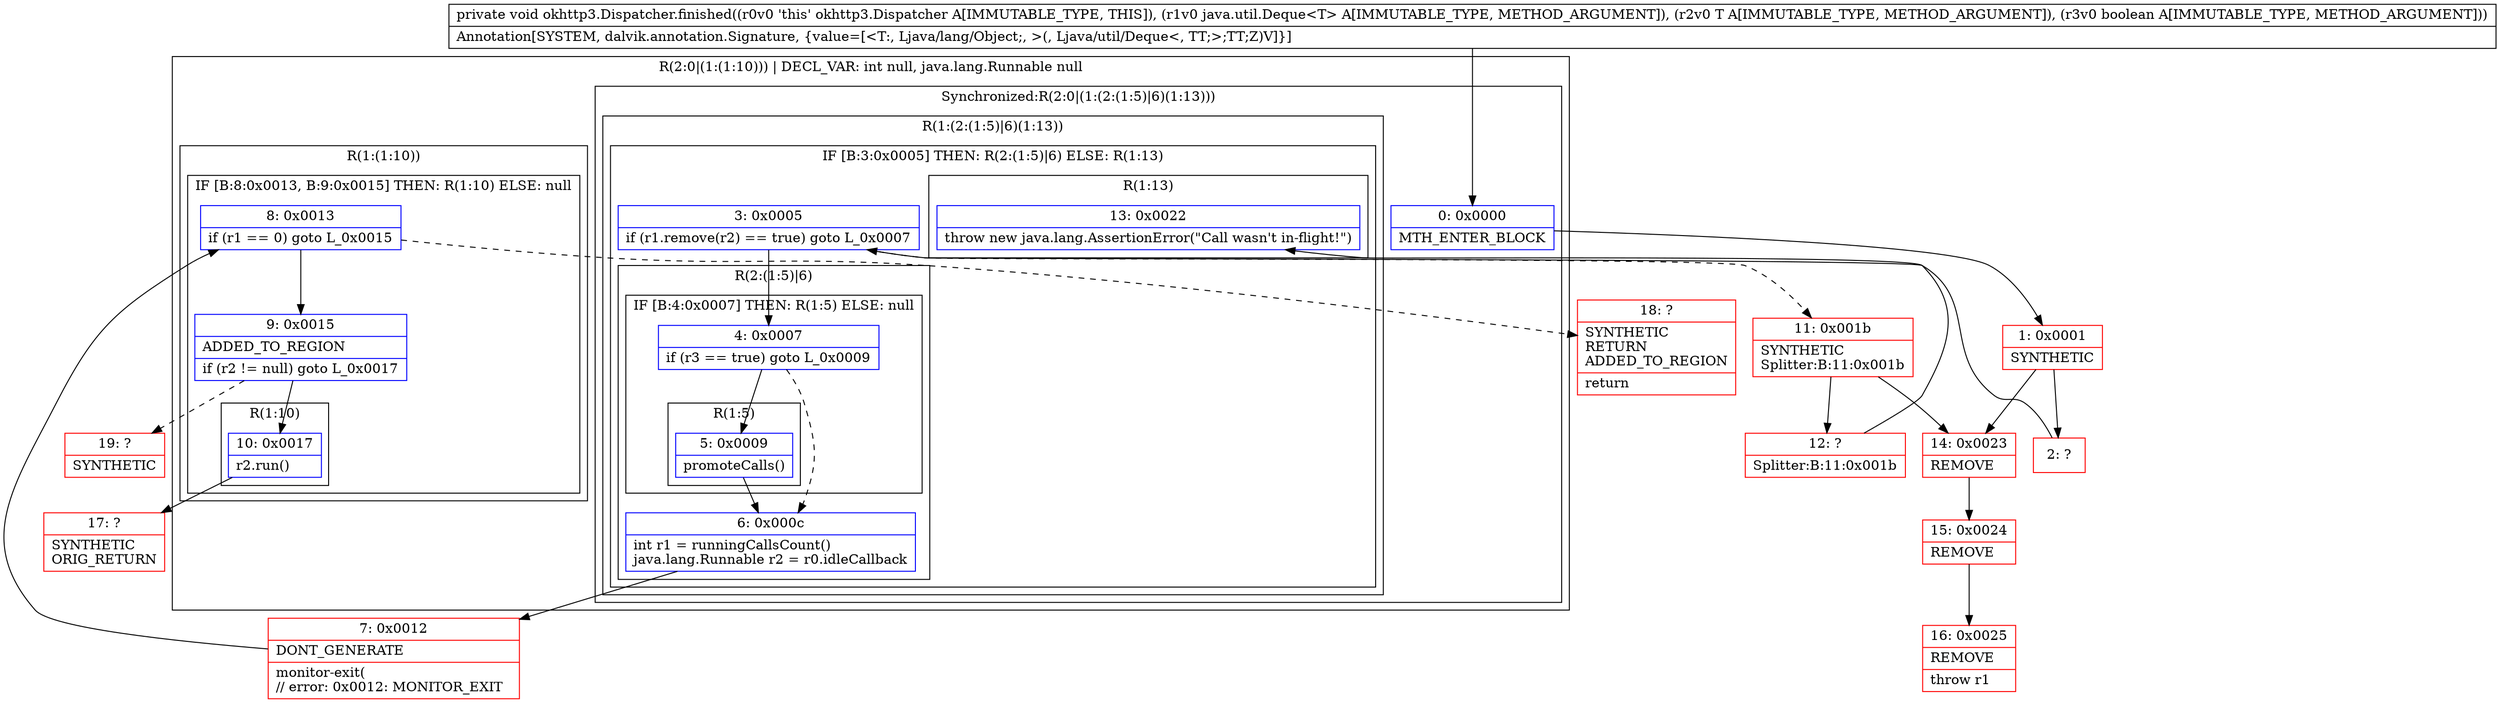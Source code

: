 digraph "CFG forokhttp3.Dispatcher.finished(Ljava\/util\/Deque;Ljava\/lang\/Object;Z)V" {
subgraph cluster_Region_2112369227 {
label = "R(2:0|(1:(1:10))) | DECL_VAR: int null, java.lang.Runnable null\l";
node [shape=record,color=blue];
subgraph cluster_SynchronizedRegion_415135173 {
label = "Synchronized:R(2:0|(1:(2:(1:5)|6)(1:13)))";
node [shape=record,color=blue];
Node_0 [shape=record,label="{0\:\ 0x0000|MTH_ENTER_BLOCK\l}"];
subgraph cluster_Region_206973834 {
label = "R(1:(2:(1:5)|6)(1:13))";
node [shape=record,color=blue];
subgraph cluster_IfRegion_1548910523 {
label = "IF [B:3:0x0005] THEN: R(2:(1:5)|6) ELSE: R(1:13)";
node [shape=record,color=blue];
Node_3 [shape=record,label="{3\:\ 0x0005|if (r1.remove(r2) == true) goto L_0x0007\l}"];
subgraph cluster_Region_145506277 {
label = "R(2:(1:5)|6)";
node [shape=record,color=blue];
subgraph cluster_IfRegion_1620337680 {
label = "IF [B:4:0x0007] THEN: R(1:5) ELSE: null";
node [shape=record,color=blue];
Node_4 [shape=record,label="{4\:\ 0x0007|if (r3 == true) goto L_0x0009\l}"];
subgraph cluster_Region_200226202 {
label = "R(1:5)";
node [shape=record,color=blue];
Node_5 [shape=record,label="{5\:\ 0x0009|promoteCalls()\l}"];
}
}
Node_6 [shape=record,label="{6\:\ 0x000c|int r1 = runningCallsCount()\ljava.lang.Runnable r2 = r0.idleCallback\l}"];
}
subgraph cluster_Region_911758614 {
label = "R(1:13)";
node [shape=record,color=blue];
Node_13 [shape=record,label="{13\:\ 0x0022|throw new java.lang.AssertionError(\"Call wasn't in\-flight!\")\l}"];
}
}
}
}
subgraph cluster_Region_2033736641 {
label = "R(1:(1:10))";
node [shape=record,color=blue];
subgraph cluster_IfRegion_1832007121 {
label = "IF [B:8:0x0013, B:9:0x0015] THEN: R(1:10) ELSE: null";
node [shape=record,color=blue];
Node_8 [shape=record,label="{8\:\ 0x0013|if (r1 == 0) goto L_0x0015\l}"];
Node_9 [shape=record,label="{9\:\ 0x0015|ADDED_TO_REGION\l|if (r2 != null) goto L_0x0017\l}"];
subgraph cluster_Region_1150262719 {
label = "R(1:10)";
node [shape=record,color=blue];
Node_10 [shape=record,label="{10\:\ 0x0017|r2.run()\l}"];
}
}
}
}
Node_1 [shape=record,color=red,label="{1\:\ 0x0001|SYNTHETIC\l}"];
Node_2 [shape=record,color=red,label="{2\:\ ?}"];
Node_7 [shape=record,color=red,label="{7\:\ 0x0012|DONT_GENERATE\l|monitor\-exit(\l\/\/ error: 0x0012: MONITOR_EXIT  \l}"];
Node_11 [shape=record,color=red,label="{11\:\ 0x001b|SYNTHETIC\lSplitter:B:11:0x001b\l}"];
Node_12 [shape=record,color=red,label="{12\:\ ?|Splitter:B:11:0x001b\l}"];
Node_14 [shape=record,color=red,label="{14\:\ 0x0023|REMOVE\l}"];
Node_15 [shape=record,color=red,label="{15\:\ 0x0024|REMOVE\l}"];
Node_16 [shape=record,color=red,label="{16\:\ 0x0025|REMOVE\l|throw r1\l}"];
Node_17 [shape=record,color=red,label="{17\:\ ?|SYNTHETIC\lORIG_RETURN\l}"];
Node_18 [shape=record,color=red,label="{18\:\ ?|SYNTHETIC\lRETURN\lADDED_TO_REGION\l|return\l}"];
Node_19 [shape=record,color=red,label="{19\:\ ?|SYNTHETIC\l}"];
MethodNode[shape=record,label="{private void okhttp3.Dispatcher.finished((r0v0 'this' okhttp3.Dispatcher A[IMMUTABLE_TYPE, THIS]), (r1v0 java.util.Deque\<T\> A[IMMUTABLE_TYPE, METHOD_ARGUMENT]), (r2v0 T A[IMMUTABLE_TYPE, METHOD_ARGUMENT]), (r3v0 boolean A[IMMUTABLE_TYPE, METHOD_ARGUMENT]))  | Annotation[SYSTEM, dalvik.annotation.Signature, \{value=[\<T:, Ljava\/lang\/Object;, \>(, Ljava\/util\/Deque\<, TT;\>;TT;Z)V]\}]\l}"];
MethodNode -> Node_0;
Node_0 -> Node_1;
Node_3 -> Node_4;
Node_3 -> Node_11[style=dashed];
Node_4 -> Node_5;
Node_4 -> Node_6[style=dashed];
Node_5 -> Node_6;
Node_6 -> Node_7;
Node_8 -> Node_9;
Node_8 -> Node_18[style=dashed];
Node_9 -> Node_10;
Node_9 -> Node_19[style=dashed];
Node_10 -> Node_17;
Node_1 -> Node_2;
Node_1 -> Node_14;
Node_2 -> Node_3;
Node_7 -> Node_8;
Node_11 -> Node_12;
Node_11 -> Node_14;
Node_12 -> Node_13;
Node_14 -> Node_15;
Node_15 -> Node_16;
}

